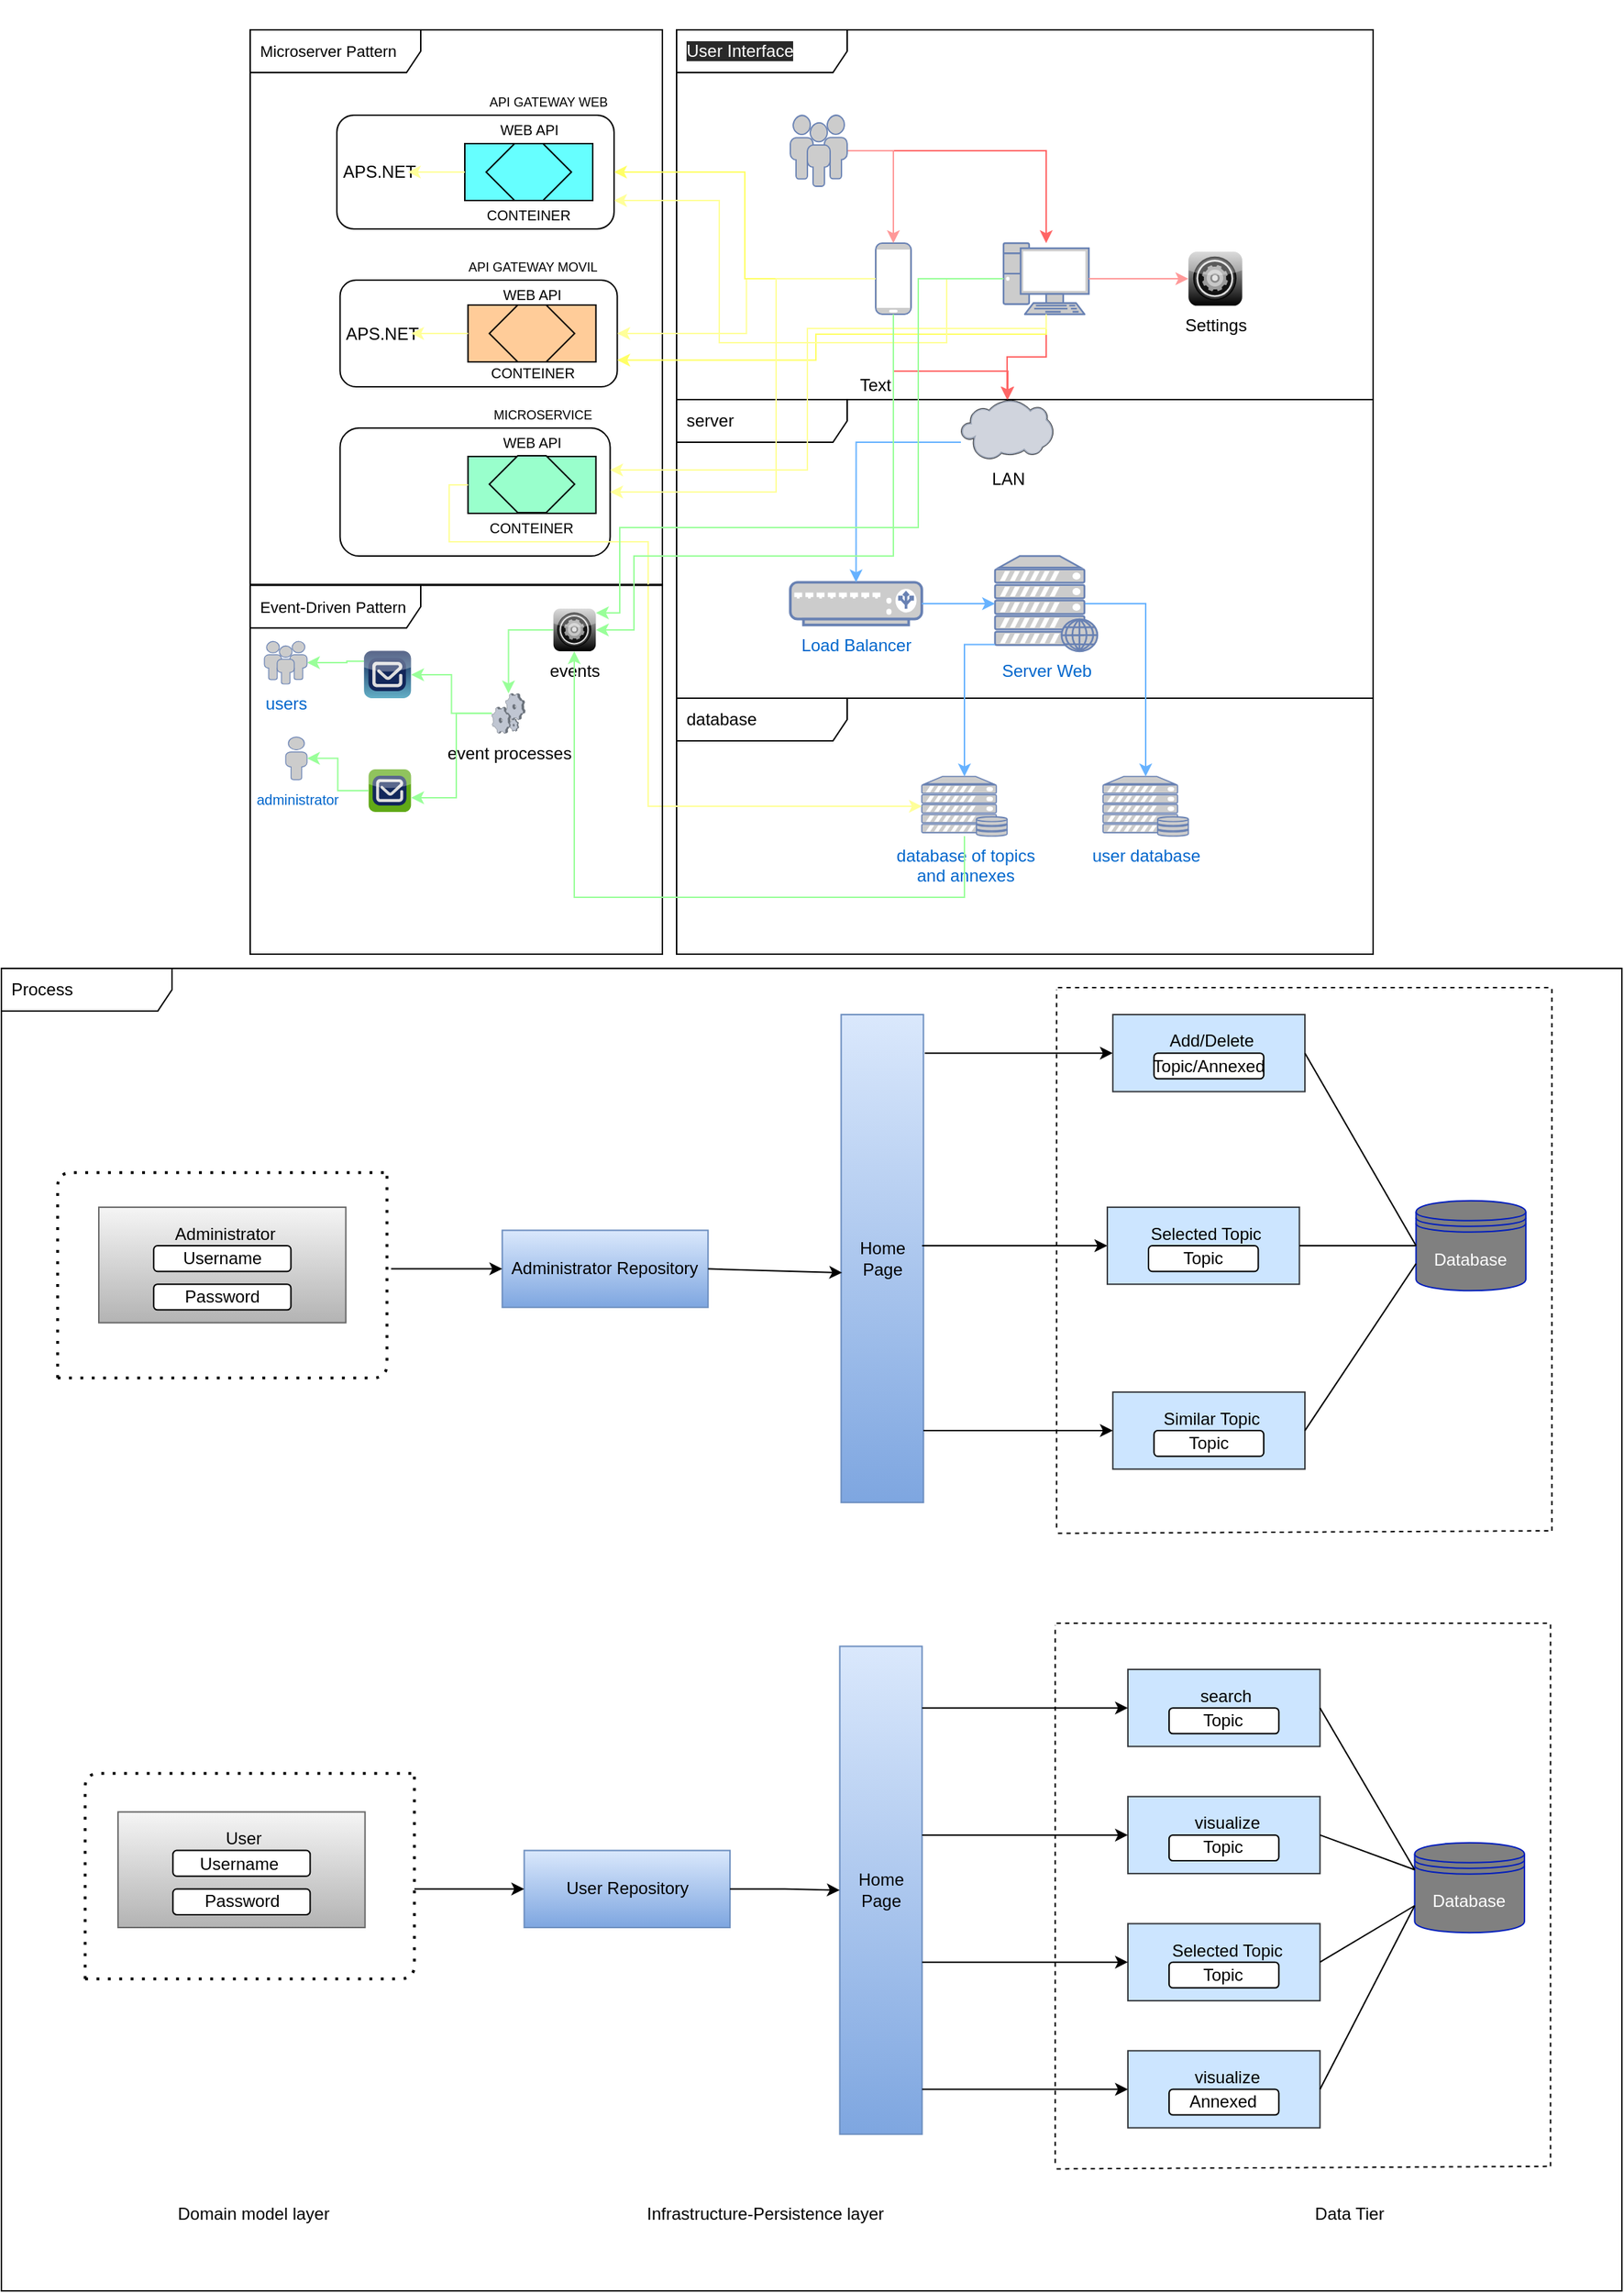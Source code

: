 <mxfile>
    <diagram id="blAD-rnfMB43jVluzgxL" name="Page-1">
        <mxGraphModel dx="309" dy="790" grid="1" gridSize="10" guides="1" tooltips="1" connect="1" arrows="1" fold="1" page="1" pageScale="1" pageWidth="1169" pageHeight="1654" math="0" shadow="0">
            <root>
                <mxCell id="0"/>
                <mxCell id="1" parent="0"/>
                <mxCell id="113" value="" style="group" parent="1" vertex="1" connectable="0">
                    <mxGeometry x="15" y="680" width="1140" height="930" as="geometry"/>
                </mxCell>
                <mxCell id="30" value="Process" style="shape=umlFrame;whiteSpace=wrap;html=1;width=120;height=30;boundedLbl=1;verticalAlign=middle;align=left;spacingLeft=5;" parent="113" vertex="1">
                    <mxGeometry width="1140" height="930" as="geometry"/>
                </mxCell>
                <mxCell id="31" value="Administrator Repository" style="rounded=0;whiteSpace=wrap;html=1;fillColor=#dae8fc;gradientColor=#7ea6e0;strokeColor=#6c8ebf;" parent="113" vertex="1">
                    <mxGeometry x="352.329" y="184.194" width="144.793" height="54.175" as="geometry"/>
                </mxCell>
                <mxCell id="32" value="" style="endArrow=classic;html=1;entryX=0;entryY=0.5;entryDx=0;entryDy=0;" parent="113" target="31" edge="1">
                    <mxGeometry width="50" height="50" relative="1" as="geometry">
                        <mxPoint x="274.141" y="211.282" as="sourcePoint"/>
                        <mxPoint x="503.878" y="366.583" as="targetPoint"/>
                    </mxGeometry>
                </mxCell>
                <mxCell id="34" value="Home Page" style="rounded=0;whiteSpace=wrap;html=1;fillColor=#dae8fc;gradientColor=#7ea6e0;strokeColor=#6c8ebf;" parent="113" vertex="1">
                    <mxGeometry x="590.754" y="32.505" width="57.917" height="343.107" as="geometry"/>
                </mxCell>
                <mxCell id="35" value="" style="endArrow=classic;html=1;exitX=1;exitY=0.5;exitDx=0;exitDy=0;entryX=0.012;entryY=0.529;entryDx=0;entryDy=0;entryPerimeter=0;" parent="113" source="31" target="34" edge="1">
                    <mxGeometry width="50" height="50" relative="1" as="geometry">
                        <mxPoint x="513.531" y="258.233" as="sourcePoint"/>
                        <mxPoint x="589.788" y="232.951" as="targetPoint"/>
                    </mxGeometry>
                </mxCell>
                <mxCell id="36" value="" style="endArrow=classic;html=1;entryX=0;entryY=0.5;entryDx=0;entryDy=0;" parent="113" target="52" edge="1">
                    <mxGeometry width="50" height="50" relative="1" as="geometry">
                        <mxPoint x="649.636" y="59.592" as="sourcePoint"/>
                        <mxPoint x="765.47" y="37.922" as="targetPoint"/>
                    </mxGeometry>
                </mxCell>
                <mxCell id="37" value="" style="endArrow=classic;html=1;entryX=0;entryY=0.5;entryDx=0;entryDy=0;" parent="113" target="60" edge="1">
                    <mxGeometry width="50" height="50" relative="1" as="geometry">
                        <mxPoint x="647.705" y="195.029" as="sourcePoint"/>
                        <mxPoint x="765.47" y="176.068" as="targetPoint"/>
                    </mxGeometry>
                </mxCell>
                <mxCell id="38" value="" style="group" parent="113" vertex="1" connectable="0">
                    <mxGeometry x="39.577" y="143.563" width="231.668" height="144.466" as="geometry"/>
                </mxCell>
                <mxCell id="39" value="" style="endArrow=none;dashed=1;html=1;dashPattern=1 3;strokeWidth=2;" parent="38" edge="1">
                    <mxGeometry width="50" height="50" relative="1" as="geometry">
                        <mxPoint y="144.466" as="sourcePoint"/>
                        <mxPoint x="231.668" as="targetPoint"/>
                        <Array as="points">
                            <mxPoint x="231.668" y="144.466"/>
                        </Array>
                    </mxGeometry>
                </mxCell>
                <mxCell id="40" value="" style="endArrow=none;dashed=1;html=1;dashPattern=1 3;strokeWidth=2;" parent="38" edge="1">
                    <mxGeometry width="50" height="50" relative="1" as="geometry">
                        <mxPoint y="144.466" as="sourcePoint"/>
                        <mxPoint x="231.668" as="targetPoint"/>
                        <Array as="points">
                            <mxPoint/>
                        </Array>
                    </mxGeometry>
                </mxCell>
                <mxCell id="41" value="" style="group" parent="38" vertex="1" connectable="0">
                    <mxGeometry x="28.959" y="24.379" width="173.751" height="81.262" as="geometry"/>
                </mxCell>
                <mxCell id="42" value="" style="rounded=0;whiteSpace=wrap;html=1;gradientColor=#b3b3b3;fillColor=#f5f5f5;strokeColor=#666666;" parent="41" vertex="1">
                    <mxGeometry width="173.751" height="81.262" as="geometry"/>
                </mxCell>
                <mxCell id="43" value="Username" style="rounded=1;whiteSpace=wrap;html=1;" parent="41" vertex="1">
                    <mxGeometry x="38.611" y="27.087" width="96.528" height="18.058" as="geometry"/>
                </mxCell>
                <mxCell id="44" value="Password" style="rounded=1;whiteSpace=wrap;html=1;" parent="41" vertex="1">
                    <mxGeometry x="38.611" y="54.175" width="96.528" height="18.058" as="geometry"/>
                </mxCell>
                <mxCell id="45" value="Administrator" style="text;html=1;align=center;verticalAlign=middle;resizable=0;points=[];autosize=1;strokeColor=none;" parent="41" vertex="1">
                    <mxGeometry x="43.438" y="9.029" width="90" height="20" as="geometry"/>
                </mxCell>
                <mxCell id="46" value="" style="endArrow=none;dashed=1;html=1;" parent="113" edge="1">
                    <mxGeometry width="50" height="50" relative="1" as="geometry">
                        <mxPoint x="742.303" y="393.218" as="sourcePoint"/>
                        <mxPoint x="742.303" y="14.898" as="targetPoint"/>
                    </mxGeometry>
                </mxCell>
                <mxCell id="47" value="" style="endArrow=none;dashed=1;html=1;" parent="113" edge="1">
                    <mxGeometry width="50" height="50" relative="1" as="geometry">
                        <mxPoint x="1090.771" y="395.476" as="sourcePoint"/>
                        <mxPoint x="1090.771" y="13.544" as="targetPoint"/>
                    </mxGeometry>
                </mxCell>
                <mxCell id="48" value="" style="endArrow=none;dashed=1;html=1;" parent="113" edge="1">
                    <mxGeometry width="50" height="50" relative="1" as="geometry">
                        <mxPoint x="743.268" y="397.282" as="sourcePoint"/>
                        <mxPoint x="1090.771" y="395.476" as="targetPoint"/>
                    </mxGeometry>
                </mxCell>
                <mxCell id="49" value="" style="endArrow=none;dashed=1;html=1;" parent="113" edge="1">
                    <mxGeometry width="50" height="50" relative="1" as="geometry">
                        <mxPoint x="743.268" y="13.544" as="sourcePoint"/>
                        <mxPoint x="1090.771" y="13.544" as="targetPoint"/>
                    </mxGeometry>
                </mxCell>
                <mxCell id="50" value="Database&lt;br&gt;" style="shape=datastore;whiteSpace=wrap;html=1;fillColor=#808080;strokeColor=#001DBC;fontColor=#ffffff;" parent="113" vertex="1">
                    <mxGeometry x="995.207" y="163.427" width="77.223" height="63.204" as="geometry"/>
                </mxCell>
                <mxCell id="51" value="" style="group" parent="113" vertex="1" connectable="0">
                    <mxGeometry x="781.88" y="32.505" width="135.14" height="54.175" as="geometry"/>
                </mxCell>
                <mxCell id="52" value="" style="rounded=0;whiteSpace=wrap;html=1;fillColor=#cce5ff;strokeColor=#36393d;" parent="51" vertex="1">
                    <mxGeometry width="135.14" height="54.175" as="geometry"/>
                </mxCell>
                <mxCell id="53" value="Topic/Annexed" style="rounded=1;whiteSpace=wrap;html=1;" parent="51" vertex="1">
                    <mxGeometry x="28.959" y="27.087" width="77.223" height="18.058" as="geometry"/>
                </mxCell>
                <mxCell id="54" value="&lt;font color=&quot;#000000&quot;&gt;Add/Delete&lt;/font&gt;" style="text;html=1;align=center;verticalAlign=middle;resizable=0;points=[];autosize=1;strokeColor=none;" parent="51" vertex="1">
                    <mxGeometry x="32.82" y="9.932" width="72" height="18" as="geometry"/>
                </mxCell>
                <mxCell id="55" value="" style="group" parent="113" vertex="1" connectable="0">
                    <mxGeometry x="781.88" y="297.961" width="135.14" height="54.175" as="geometry"/>
                </mxCell>
                <mxCell id="56" value="" style="rounded=0;whiteSpace=wrap;html=1;fillColor=#cce5ff;strokeColor=#36393d;" parent="55" vertex="1">
                    <mxGeometry width="135.14" height="54.175" as="geometry"/>
                </mxCell>
                <mxCell id="57" value="Topic" style="rounded=1;whiteSpace=wrap;html=1;" parent="55" vertex="1">
                    <mxGeometry x="28.959" y="27.087" width="77.223" height="18.058" as="geometry"/>
                </mxCell>
                <mxCell id="58" value="&lt;font color=&quot;#000000&quot;&gt;Similar Topic&lt;/font&gt;" style="text;html=1;align=center;verticalAlign=middle;resizable=0;points=[];autosize=1;strokeColor=none;" parent="55" vertex="1">
                    <mxGeometry x="28.959" y="9.932" width="81" height="18" as="geometry"/>
                </mxCell>
                <mxCell id="59" value="" style="group" parent="113" vertex="1" connectable="0">
                    <mxGeometry x="778.019" y="167.942" width="135.14" height="54.175" as="geometry"/>
                </mxCell>
                <mxCell id="60" value="" style="rounded=0;whiteSpace=wrap;html=1;fillColor=#cce5ff;strokeColor=#36393d;" parent="59" vertex="1">
                    <mxGeometry width="135.14" height="54.175" as="geometry"/>
                </mxCell>
                <mxCell id="61" value="Topic" style="rounded=1;whiteSpace=wrap;html=1;" parent="59" vertex="1">
                    <mxGeometry x="28.959" y="27.087" width="77.223" height="18.058" as="geometry"/>
                </mxCell>
                <mxCell id="62" value="&lt;font color=&quot;#000000&quot;&gt;Selected Topic&lt;/font&gt;" style="text;html=1;align=center;verticalAlign=middle;resizable=0;points=[];autosize=1;strokeColor=none;" parent="59" vertex="1">
                    <mxGeometry x="24.132" y="9.932" width="90" height="18" as="geometry"/>
                </mxCell>
                <mxCell id="63" value="" style="endArrow=none;html=1;exitX=1;exitY=0.5;exitDx=0;exitDy=0;entryX=0;entryY=0.7;entryDx=0;entryDy=0;" parent="113" source="56" target="50" edge="1">
                    <mxGeometry width="50" height="50" relative="1" as="geometry">
                        <mxPoint x="162.168" y="310.602" as="sourcePoint"/>
                        <mxPoint x="210.432" y="265.456" as="targetPoint"/>
                    </mxGeometry>
                </mxCell>
                <mxCell id="33" style="edgeStyle=orthogonalEdgeStyle;rounded=0;orthogonalLoop=1;jettySize=auto;html=1;entryX=0;entryY=0.5;entryDx=0;entryDy=0;" parent="113" source="34" target="56" edge="1">
                    <mxGeometry relative="1" as="geometry">
                        <Array as="points">
                            <mxPoint x="673.768" y="325.049"/>
                            <mxPoint x="673.768" y="325.049"/>
                        </Array>
                    </mxGeometry>
                </mxCell>
                <mxCell id="64" value="" style="endArrow=none;html=1;exitX=1;exitY=0.5;exitDx=0;exitDy=0;entryX=0;entryY=0.5;entryDx=0;entryDy=0;" parent="113" source="52" target="50" edge="1">
                    <mxGeometry width="50" height="50" relative="1" as="geometry">
                        <mxPoint x="162.168" y="148.078" as="sourcePoint"/>
                        <mxPoint x="196.918" y="208.573" as="targetPoint"/>
                    </mxGeometry>
                </mxCell>
                <mxCell id="65" value="" style="endArrow=none;html=1;exitX=1;exitY=0.5;exitDx=0;exitDy=0;entryX=0;entryY=0.5;entryDx=0;entryDy=0;" parent="113" source="60" target="50" edge="1">
                    <mxGeometry width="50" height="50" relative="1" as="geometry">
                        <mxPoint x="153.48" y="229.34" as="sourcePoint"/>
                        <mxPoint x="201.744" y="184.194" as="targetPoint"/>
                    </mxGeometry>
                </mxCell>
                <mxCell id="67" value="User Repository" style="rounded=0;whiteSpace=wrap;html=1;fillColor=#dae8fc;gradientColor=#7ea6e0;strokeColor=#6c8ebf;" parent="113" vertex="1">
                    <mxGeometry x="367.773" y="620.301" width="144.793" height="54.175" as="geometry"/>
                </mxCell>
                <mxCell id="68" value="" style="group" parent="113" vertex="1" connectable="0">
                    <mxGeometry x="82.049" y="593.214" width="173.751" height="81.262" as="geometry"/>
                </mxCell>
                <mxCell id="69" value="" style="rounded=0;whiteSpace=wrap;html=1;fillColor=#f5f5f5;gradientColor=#b3b3b3;strokeColor=#666666;" parent="68" vertex="1">
                    <mxGeometry width="173.751" height="81.262" as="geometry"/>
                </mxCell>
                <mxCell id="70" value="&lt;pre class=&quot;tw-data-text tw-text-large XcVN5d tw-ta&quot; id=&quot;tw-target-text&quot; dir=&quot;ltr&quot; style=&quot;font-family: inherit ; line-height: 36px ; border: none ; padding: 2px 0.14em 2px 0px ; position: relative ; margin-top: -2px ; margin-bottom: -2px ; resize: none ; overflow: hidden ; width: 270px ; overflow-wrap: break-word&quot;&gt;&lt;span class=&quot;Y2IQFc&quot; lang=&quot;en&quot;&gt;&lt;font style=&quot;font-size: 12px&quot; color=&quot;#000000&quot;&gt;     Username&lt;/font&gt;&lt;/span&gt;&lt;/pre&gt;" style="rounded=1;whiteSpace=wrap;html=1;align=left;" parent="68" vertex="1">
                    <mxGeometry x="38.611" y="27.087" width="96.528" height="18.058" as="geometry"/>
                </mxCell>
                <mxCell id="71" value="Password" style="rounded=1;whiteSpace=wrap;html=1;" parent="68" vertex="1">
                    <mxGeometry x="38.611" y="54.175" width="96.528" height="18.058" as="geometry"/>
                </mxCell>
                <mxCell id="72" value="User" style="text;html=1;align=center;verticalAlign=middle;resizable=0;points=[];autosize=1;strokeColor=none;" parent="68" vertex="1">
                    <mxGeometry x="67.57" y="9.029" width="40" height="20" as="geometry"/>
                </mxCell>
                <mxCell id="77" value="Home Page" style="rounded=0;whiteSpace=wrap;html=1;fillColor=#dae8fc;gradientColor=#7ea6e0;strokeColor=#6c8ebf;" parent="113" vertex="1">
                    <mxGeometry x="589.788" y="476.738" width="57.917" height="343.107" as="geometry"/>
                </mxCell>
                <mxCell id="66" style="edgeStyle=orthogonalEdgeStyle;rounded=0;orthogonalLoop=1;jettySize=auto;html=1;" parent="113" source="67" target="77" edge="1">
                    <mxGeometry relative="1" as="geometry"/>
                </mxCell>
                <mxCell id="78" value="" style="group" parent="113" vertex="1" connectable="0">
                    <mxGeometry x="792.498" y="492.99" width="135.14" height="54.175" as="geometry"/>
                </mxCell>
                <mxCell id="79" value="" style="rounded=0;whiteSpace=wrap;html=1;fillColor=#cce5ff;strokeColor=#36393d;" parent="78" vertex="1">
                    <mxGeometry width="135.14" height="54.175" as="geometry"/>
                </mxCell>
                <mxCell id="80" value="Topic" style="rounded=1;whiteSpace=wrap;html=1;" parent="78" vertex="1">
                    <mxGeometry x="28.959" y="27.087" width="77.223" height="18.058" as="geometry"/>
                </mxCell>
                <mxCell id="81" value="&lt;font color=&quot;#000000&quot;&gt;search&lt;/font&gt;" style="text;html=1;align=center;verticalAlign=middle;resizable=0;points=[];autosize=1;strokeColor=none;" parent="78" vertex="1">
                    <mxGeometry x="41.507" y="9.932" width="54" height="18" as="geometry"/>
                </mxCell>
                <mxCell id="73" style="edgeStyle=orthogonalEdgeStyle;rounded=0;orthogonalLoop=1;jettySize=auto;html=1;entryX=0;entryY=0.5;entryDx=0;entryDy=0;" parent="113" source="77" target="79" edge="1">
                    <mxGeometry relative="1" as="geometry">
                        <Array as="points">
                            <mxPoint x="681.49" y="520.078"/>
                            <mxPoint x="681.49" y="520.078"/>
                        </Array>
                    </mxGeometry>
                </mxCell>
                <mxCell id="82" value="" style="group" parent="113" vertex="1" connectable="0">
                    <mxGeometry x="792.498" y="582.379" width="135.14" height="54.175" as="geometry"/>
                </mxCell>
                <mxCell id="83" value="" style="rounded=0;whiteSpace=wrap;html=1;fillColor=#cce5ff;strokeColor=#36393d;" parent="82" vertex="1">
                    <mxGeometry width="135.14" height="54.175" as="geometry"/>
                </mxCell>
                <mxCell id="84" value="Topic" style="rounded=1;whiteSpace=wrap;html=1;" parent="82" vertex="1">
                    <mxGeometry x="28.959" y="27.087" width="77.223" height="18.058" as="geometry"/>
                </mxCell>
                <mxCell id="85" value="&lt;font color=&quot;#000000&quot;&gt;visualize&lt;/font&gt;" style="text;html=1;align=center;verticalAlign=middle;resizable=0;points=[];autosize=1;strokeColor=none;" parent="82" vertex="1">
                    <mxGeometry x="37.646" y="9.932" width="63" height="18" as="geometry"/>
                </mxCell>
                <mxCell id="74" style="edgeStyle=orthogonalEdgeStyle;rounded=0;orthogonalLoop=1;jettySize=auto;html=1;" parent="113" source="77" target="83" edge="1">
                    <mxGeometry relative="1" as="geometry">
                        <Array as="points">
                            <mxPoint x="707.553" y="609.466"/>
                            <mxPoint x="707.553" y="609.466"/>
                        </Array>
                    </mxGeometry>
                </mxCell>
                <mxCell id="86" value="" style="group" parent="113" vertex="1" connectable="0">
                    <mxGeometry x="792.498" y="761.155" width="135.14" height="54.175" as="geometry"/>
                </mxCell>
                <mxCell id="87" value="" style="rounded=0;whiteSpace=wrap;html=1;fillColor=#cce5ff;strokeColor=#36393d;" parent="86" vertex="1">
                    <mxGeometry width="135.14" height="54.175" as="geometry"/>
                </mxCell>
                <mxCell id="88" value="Annexed" style="rounded=1;whiteSpace=wrap;html=1;" parent="86" vertex="1">
                    <mxGeometry x="28.959" y="27.087" width="77.223" height="18.058" as="geometry"/>
                </mxCell>
                <mxCell id="89" value="&lt;font color=&quot;#000000&quot;&gt;visualize&lt;/font&gt;" style="text;html=1;align=center;verticalAlign=middle;resizable=0;points=[];autosize=1;strokeColor=none;" parent="86" vertex="1">
                    <mxGeometry x="37.646" y="9.932" width="63" height="18" as="geometry"/>
                </mxCell>
                <mxCell id="76" style="edgeStyle=orthogonalEdgeStyle;rounded=0;orthogonalLoop=1;jettySize=auto;html=1;" parent="113" source="77" target="87" edge="1">
                    <mxGeometry relative="1" as="geometry">
                        <Array as="points">
                            <mxPoint x="690.178" y="788.243"/>
                            <mxPoint x="690.178" y="788.243"/>
                        </Array>
                    </mxGeometry>
                </mxCell>
                <mxCell id="90" value="" style="group" parent="113" vertex="1" connectable="0">
                    <mxGeometry x="792.498" y="671.767" width="135.14" height="54.175" as="geometry"/>
                </mxCell>
                <mxCell id="91" value="" style="rounded=0;whiteSpace=wrap;html=1;fillColor=#cce5ff;strokeColor=#36393d;" parent="90" vertex="1">
                    <mxGeometry width="135.14" height="54.175" as="geometry"/>
                </mxCell>
                <mxCell id="92" value="Topic" style="rounded=1;whiteSpace=wrap;html=1;" parent="90" vertex="1">
                    <mxGeometry x="28.959" y="27.087" width="77.223" height="18.058" as="geometry"/>
                </mxCell>
                <mxCell id="93" value="&lt;font color=&quot;#000000&quot;&gt;Selected Topic&lt;/font&gt;" style="text;html=1;align=center;verticalAlign=middle;resizable=0;points=[];autosize=1;strokeColor=none;" parent="90" vertex="1">
                    <mxGeometry x="24.132" y="9.932" width="90" height="18" as="geometry"/>
                </mxCell>
                <mxCell id="75" style="edgeStyle=orthogonalEdgeStyle;rounded=0;orthogonalLoop=1;jettySize=auto;html=1;entryX=0;entryY=0.5;entryDx=0;entryDy=0;" parent="113" source="77" target="91" edge="1">
                    <mxGeometry relative="1" as="geometry">
                        <Array as="points">
                            <mxPoint x="690.178" y="698.854"/>
                            <mxPoint x="690.178" y="698.854"/>
                        </Array>
                    </mxGeometry>
                </mxCell>
                <mxCell id="94" value="" style="group" parent="113" vertex="1" connectable="0">
                    <mxGeometry x="58.882" y="566.126" width="231.668" height="144.466" as="geometry"/>
                </mxCell>
                <mxCell id="95" value="" style="endArrow=none;dashed=1;html=1;dashPattern=1 3;strokeWidth=2;" parent="94" edge="1">
                    <mxGeometry width="50" height="50" relative="1" as="geometry">
                        <mxPoint y="144.466" as="sourcePoint"/>
                        <mxPoint x="231.668" as="targetPoint"/>
                        <Array as="points">
                            <mxPoint/>
                        </Array>
                    </mxGeometry>
                </mxCell>
                <mxCell id="96" value="" style="endArrow=none;dashed=1;html=1;dashPattern=1 3;strokeWidth=2;" parent="94" edge="1">
                    <mxGeometry width="50" height="50" relative="1" as="geometry">
                        <mxPoint y="144.466" as="sourcePoint"/>
                        <mxPoint x="231.668" as="targetPoint"/>
                        <Array as="points">
                            <mxPoint x="231.668" y="144.466"/>
                        </Array>
                    </mxGeometry>
                </mxCell>
                <mxCell id="97" value="" style="group" parent="113" vertex="1" connectable="0">
                    <mxGeometry x="741.338" y="460.485" width="348.467" height="422.563" as="geometry"/>
                </mxCell>
                <mxCell id="98" value="" style="endArrow=none;dashed=1;html=1;" parent="97" edge="1">
                    <mxGeometry width="50" height="50" relative="1" as="geometry">
                        <mxPoint y="379.675" as="sourcePoint"/>
                        <mxPoint y="1.354" as="targetPoint"/>
                    </mxGeometry>
                </mxCell>
                <mxCell id="99" value="" style="endArrow=none;dashed=1;html=1;" parent="97" edge="1">
                    <mxGeometry width="50" height="50" relative="1" as="geometry">
                        <mxPoint x="348.467" y="381.932" as="sourcePoint"/>
                        <mxPoint x="348.467" as="targetPoint"/>
                    </mxGeometry>
                </mxCell>
                <mxCell id="100" value="" style="endArrow=none;dashed=1;html=1;" parent="97" edge="1">
                    <mxGeometry width="50" height="50" relative="1" as="geometry">
                        <mxPoint x="0.965" y="383.738" as="sourcePoint"/>
                        <mxPoint x="348.467" y="381.932" as="targetPoint"/>
                    </mxGeometry>
                </mxCell>
                <mxCell id="101" value="" style="endArrow=none;dashed=1;html=1;" parent="97" edge="1">
                    <mxGeometry width="50" height="50" relative="1" as="geometry">
                        <mxPoint x="0.965" as="sourcePoint"/>
                        <mxPoint x="348.467" as="targetPoint"/>
                    </mxGeometry>
                </mxCell>
                <mxCell id="102" value="Data Tier" style="text;html=1;align=center;verticalAlign=middle;resizable=0;points=[];autosize=1;strokeColor=none;" parent="97" vertex="1">
                    <mxGeometry x="174.716" y="406.311" width="63" height="18" as="geometry"/>
                </mxCell>
                <mxCell id="103" value="Database&lt;br&gt;" style="shape=datastore;whiteSpace=wrap;html=1;fillColor=#808080;strokeColor=#001DBC;fontColor=#ffffff;" parent="97" vertex="1">
                    <mxGeometry x="252.904" y="154.398" width="77.223" height="63.204" as="geometry"/>
                </mxCell>
                <mxCell id="104" value="" style="endArrow=classic;html=1;entryX=0;entryY=0.5;entryDx=0;entryDy=0;" parent="113" target="67" edge="1">
                    <mxGeometry width="50" height="50" relative="1" as="geometry">
                        <mxPoint x="290.55" y="647.388" as="sourcePoint"/>
                        <mxPoint x="356.19" y="639.262" as="targetPoint"/>
                    </mxGeometry>
                </mxCell>
                <mxCell id="105" value="" style="endArrow=none;html=1;exitX=1;exitY=0.5;exitDx=0;exitDy=0;entryX=0;entryY=0.3;entryDx=0;entryDy=0;" parent="113" source="79" target="103" edge="1">
                    <mxGeometry width="50" height="50" relative="1" as="geometry">
                        <mxPoint x="959.492" y="570.641" as="sourcePoint"/>
                        <mxPoint x="1007.756" y="525.495" as="targetPoint"/>
                    </mxGeometry>
                </mxCell>
                <mxCell id="106" value="" style="endArrow=none;html=1;entryX=0;entryY=0.3;entryDx=0;entryDy=0;exitX=1;exitY=0.5;exitDx=0;exitDy=0;" parent="113" source="83" target="103" edge="1">
                    <mxGeometry width="50" height="50" relative="1" as="geometry">
                        <mxPoint x="959.492" y="749.417" as="sourcePoint"/>
                        <mxPoint x="1007.756" y="704.272" as="targetPoint"/>
                    </mxGeometry>
                </mxCell>
                <mxCell id="107" value="" style="endArrow=none;html=1;entryX=0;entryY=0.7;entryDx=0;entryDy=0;exitX=1;exitY=0.5;exitDx=0;exitDy=0;" parent="113" source="91" target="103" edge="1">
                    <mxGeometry width="50" height="50" relative="1" as="geometry">
                        <mxPoint x="959.492" y="814.427" as="sourcePoint"/>
                        <mxPoint x="1007.756" y="769.282" as="targetPoint"/>
                    </mxGeometry>
                </mxCell>
                <mxCell id="108" value="" style="endArrow=none;html=1;entryX=0;entryY=0.7;entryDx=0;entryDy=0;exitX=1;exitY=0.5;exitDx=0;exitDy=0;" parent="113" source="87" target="103" edge="1">
                    <mxGeometry width="50" height="50" relative="1" as="geometry">
                        <mxPoint x="959.492" y="798.175" as="sourcePoint"/>
                        <mxPoint x="1007.756" y="753.029" as="targetPoint"/>
                    </mxGeometry>
                </mxCell>
                <mxCell id="109" value="Infrastructure-Persistence layer" style="text;html=1;align=center;verticalAlign=middle;resizable=0;points=[];autosize=1;strokeColor=none;" parent="113" vertex="1">
                    <mxGeometry x="446.926" y="866.796" width="180" height="18" as="geometry"/>
                </mxCell>
                <mxCell id="110" value="Domain model layer" style="text;html=1;align=center;verticalAlign=middle;resizable=0;points=[];autosize=1;strokeColor=none;" parent="113" vertex="1">
                    <mxGeometry x="118.247" y="866.796" width="117" height="18" as="geometry"/>
                </mxCell>
                <mxCell id="176" value="" style="group" parent="1" vertex="1" connectable="0">
                    <mxGeometry x="190" y="20" width="790" height="650" as="geometry"/>
                </mxCell>
                <mxCell id="115" value="&lt;font style=&quot;font-size: 11px&quot;&gt;Microserver Pattern&lt;/font&gt;" style="shape=umlFrame;whiteSpace=wrap;html=1;width=120;height=30;boundedLbl=1;verticalAlign=middle;align=left;spacingLeft=5;" parent="176" vertex="1">
                    <mxGeometry width="290" height="390" as="geometry"/>
                </mxCell>
                <mxCell id="2" value="&#10;&#10;&lt;span style=&quot;color: rgb(255, 255, 255); font-family: helvetica; font-size: 12px; font-style: normal; font-weight: 400; letter-spacing: normal; text-align: center; text-indent: 0px; text-transform: none; word-spacing: 0px; background-color: rgb(42, 42, 42); display: inline; float: none;&quot;&gt;User Interface&lt;/span&gt;&#10;&#10;" style="shape=umlFrame;whiteSpace=wrap;html=1;width=120;height=30;boundedLbl=1;verticalAlign=middle;align=left;spacingLeft=5;" parent="176" vertex="1">
                    <mxGeometry x="300" width="490" height="260" as="geometry"/>
                </mxCell>
                <mxCell id="3" value="server" style="shape=umlFrame;whiteSpace=wrap;html=1;width=120;height=30;boundedLbl=1;verticalAlign=middle;align=left;spacingLeft=5;" parent="176" vertex="1">
                    <mxGeometry x="300" y="260" width="490" height="210" as="geometry"/>
                </mxCell>
                <mxCell id="4" value="database" style="shape=umlFrame;whiteSpace=wrap;html=1;width=120;height=30;boundedLbl=1;verticalAlign=middle;align=left;spacingLeft=5;" parent="176" vertex="1">
                    <mxGeometry x="300" y="470" width="490" height="180" as="geometry"/>
                </mxCell>
                <mxCell id="5" value="" style="fontColor=#0066CC;verticalAlign=top;verticalLabelPosition=bottom;labelPosition=center;align=center;html=1;outlineConnect=0;fillColor=#CCCCCC;strokeColor=#6881B3;gradientColor=none;gradientDirection=north;strokeWidth=2;shape=mxgraph.networks.mobile;" parent="176" vertex="1">
                    <mxGeometry x="440" y="150" width="25" height="50" as="geometry"/>
                </mxCell>
                <mxCell id="6" value="" style="fontColor=#0066CC;verticalAlign=top;verticalLabelPosition=bottom;labelPosition=center;align=center;html=1;outlineConnect=0;fillColor=#CCCCCC;strokeColor=#6881B3;gradientColor=none;gradientDirection=north;strokeWidth=2;shape=mxgraph.networks.pc;" parent="176" vertex="1">
                    <mxGeometry x="530" y="150" width="60" height="50" as="geometry"/>
                </mxCell>
                <mxCell id="11" style="edgeStyle=orthogonalEdgeStyle;rounded=0;orthogonalLoop=1;jettySize=auto;html=1;strokeColor=#FF6666;" parent="176" source="8" target="6" edge="1">
                    <mxGeometry relative="1" as="geometry"/>
                </mxCell>
                <mxCell id="12" style="edgeStyle=orthogonalEdgeStyle;rounded=0;orthogonalLoop=1;jettySize=auto;html=1;entryX=0.5;entryY=0;entryDx=0;entryDy=0;entryPerimeter=0;strokeColor=#FF9999;" parent="176" source="8" target="5" edge="1">
                    <mxGeometry relative="1" as="geometry"/>
                </mxCell>
                <mxCell id="8" value="&lt;span style=&quot;color: rgb(255 , 255 , 255)&quot;&gt;User Interface&lt;/span&gt;" style="fontColor=#0066CC;verticalAlign=top;verticalLabelPosition=bottom;labelPosition=center;align=center;html=1;outlineConnect=0;fillColor=#CCCCCC;strokeColor=#6881B3;gradientColor=none;gradientDirection=north;strokeWidth=2;shape=mxgraph.networks.users;" parent="176" vertex="1">
                    <mxGeometry x="380" y="60" width="40" height="50" as="geometry"/>
                </mxCell>
                <mxCell id="16" value="&lt;span&gt;Settings&lt;/span&gt;" style="verticalLabelPosition=bottom;aspect=fixed;html=1;verticalAlign=top;strokeColor=none;align=center;outlineConnect=0;shape=mxgraph.citrix.role_storefront;fillColor=#CCCCCC;gradientColor=#000000;gradientDirection=south;" parent="176" vertex="1">
                    <mxGeometry x="660" y="156" width="38" height="38" as="geometry"/>
                </mxCell>
                <mxCell id="17" style="edgeStyle=orthogonalEdgeStyle;rounded=0;orthogonalLoop=1;jettySize=auto;html=1;strokeColor=#FF9999;" parent="176" source="6" target="16" edge="1">
                    <mxGeometry relative="1" as="geometry"/>
                </mxCell>
                <mxCell id="18" value="LAN" style="verticalLabelPosition=bottom;aspect=fixed;html=1;verticalAlign=top;strokeColor=none;align=center;outlineConnect=0;shape=mxgraph.citrix.cloud;" parent="176" vertex="1">
                    <mxGeometry x="500" y="260" width="65" height="42.42" as="geometry"/>
                </mxCell>
                <mxCell id="20" style="edgeStyle=orthogonalEdgeStyle;rounded=0;orthogonalLoop=1;jettySize=auto;html=1;strokeColor=#FF6666;" parent="176" source="5" target="18" edge="1">
                    <mxGeometry relative="1" as="geometry">
                        <Array as="points">
                            <mxPoint x="453" y="240"/>
                            <mxPoint x="533" y="240"/>
                        </Array>
                    </mxGeometry>
                </mxCell>
                <mxCell id="21" style="edgeStyle=orthogonalEdgeStyle;rounded=0;orthogonalLoop=1;jettySize=auto;html=1;strokeColor=#FF6666;" parent="176" source="6" target="18" edge="1">
                    <mxGeometry relative="1" as="geometry"/>
                </mxCell>
                <mxCell id="19" value="Load Balancer" style="fontColor=#0066CC;verticalAlign=top;verticalLabelPosition=bottom;labelPosition=center;align=center;html=1;outlineConnect=0;fillColor=#CCCCCC;strokeColor=#6881B3;gradientColor=none;gradientDirection=north;strokeWidth=2;shape=mxgraph.networks.load_balancer;" parent="176" vertex="1">
                    <mxGeometry x="380" y="388.5" width="92.5" height="30" as="geometry"/>
                </mxCell>
                <mxCell id="22" style="edgeStyle=orthogonalEdgeStyle;rounded=0;orthogonalLoop=1;jettySize=auto;html=1;entryX=0.5;entryY=0;entryDx=0;entryDy=0;entryPerimeter=0;strokeColor=#66B2FF;" parent="176" source="18" target="19" edge="1">
                    <mxGeometry relative="1" as="geometry">
                        <Array as="points">
                            <mxPoint x="533" y="290"/>
                            <mxPoint x="426" y="290"/>
                        </Array>
                    </mxGeometry>
                </mxCell>
                <mxCell id="25" value="Server Web" style="fontColor=#0066CC;verticalAlign=top;verticalLabelPosition=bottom;labelPosition=center;align=center;html=1;outlineConnect=0;fillColor=#CCCCCC;strokeColor=#6881B3;gradientColor=none;gradientDirection=north;strokeWidth=2;shape=mxgraph.networks.web_server;" parent="176" vertex="1">
                    <mxGeometry x="524" y="370" width="72" height="67" as="geometry"/>
                </mxCell>
                <mxCell id="26" style="edgeStyle=orthogonalEdgeStyle;rounded=0;orthogonalLoop=1;jettySize=auto;html=1;strokeColor=#66B2FF;" parent="176" source="19" target="25" edge="1">
                    <mxGeometry relative="1" as="geometry"/>
                </mxCell>
                <mxCell id="27" value="database of topics &lt;br&gt;and annexes" style="fontColor=#0066CC;verticalAlign=top;verticalLabelPosition=bottom;labelPosition=center;align=center;html=1;outlineConnect=0;fillColor=#CCCCCC;strokeColor=#6881B3;gradientColor=none;gradientDirection=north;strokeWidth=2;shape=mxgraph.networks.server_storage;" parent="176" vertex="1">
                    <mxGeometry x="472.5" y="525" width="60" height="42" as="geometry"/>
                </mxCell>
                <mxCell id="112" style="edgeStyle=orthogonalEdgeStyle;rounded=0;orthogonalLoop=1;jettySize=auto;html=1;exitX=0;exitY=0.93;exitDx=0;exitDy=0;exitPerimeter=0;strokeColor=#66B2FF;" parent="176" source="25" target="27" edge="1">
                    <mxGeometry relative="1" as="geometry"/>
                </mxCell>
                <mxCell id="28" value="user database" style="fontColor=#0066CC;verticalAlign=top;verticalLabelPosition=bottom;labelPosition=center;align=center;html=1;outlineConnect=0;fillColor=#CCCCCC;strokeColor=#6881B3;gradientColor=none;gradientDirection=north;strokeWidth=2;shape=mxgraph.networks.server_storage;" parent="176" vertex="1">
                    <mxGeometry x="600" y="525" width="60" height="42" as="geometry"/>
                </mxCell>
                <mxCell id="111" style="edgeStyle=orthogonalEdgeStyle;rounded=0;orthogonalLoop=1;jettySize=auto;html=1;exitX=0.88;exitY=0.5;exitDx=0;exitDy=0;exitPerimeter=0;strokeColor=#66B2FF;" parent="176" source="25" target="28" edge="1">
                    <mxGeometry relative="1" as="geometry"/>
                </mxCell>
                <mxCell id="120" value="Text" style="text;html=1;strokeColor=none;fillColor=none;align=center;verticalAlign=middle;whiteSpace=wrap;rounded=0;" parent="176" vertex="1">
                    <mxGeometry x="420" y="240" width="40" height="20" as="geometry"/>
                </mxCell>
                <mxCell id="145" value="" style="group" parent="176" vertex="1" connectable="0">
                    <mxGeometry x="63.25" y="156" width="203.5" height="95" as="geometry"/>
                </mxCell>
                <mxCell id="138" value="" style="rounded=1;whiteSpace=wrap;html=1;" parent="145" vertex="1">
                    <mxGeometry y="20" width="195" height="75" as="geometry"/>
                </mxCell>
                <mxCell id="130" value="" style="group" parent="145" vertex="1" connectable="0">
                    <mxGeometry x="90" y="37.5" width="90" height="40" as="geometry"/>
                </mxCell>
                <mxCell id="131" value="" style="rounded=0;whiteSpace=wrap;html=1;fillColor=#FFCC99;" parent="130" vertex="1">
                    <mxGeometry width="90" height="40" as="geometry"/>
                </mxCell>
                <mxCell id="132" value="" style="shape=hexagon;perimeter=hexagonPerimeter2;whiteSpace=wrap;html=1;fixedSize=1;fillColor=#FFCC99;" parent="130" vertex="1">
                    <mxGeometry x="15" width="60" height="40" as="geometry"/>
                </mxCell>
                <mxCell id="139" value="APS.NET" style="text;html=1;strokeColor=none;fillColor=none;align=center;verticalAlign=middle;whiteSpace=wrap;rounded=0;" parent="145" vertex="1">
                    <mxGeometry x="10" y="47.5" width="40" height="20" as="geometry"/>
                </mxCell>
                <mxCell id="140" value="" style="endArrow=classic;html=1;entryX=1;entryY=0.5;entryDx=0;entryDy=0;exitX=0;exitY=0.5;exitDx=0;exitDy=0;strokeColor=#FFFF99;" parent="145" source="131" target="139" edge="1">
                    <mxGeometry width="50" height="50" relative="1" as="geometry">
                        <mxPoint x="100" y="-60" as="sourcePoint"/>
                        <mxPoint x="60" y="-60" as="targetPoint"/>
                        <Array as="points"/>
                    </mxGeometry>
                </mxCell>
                <mxCell id="141" value="&lt;span&gt;&lt;font style=&quot;font-size: 10px&quot;&gt;WEB API&lt;/font&gt;&lt;/span&gt;" style="text;html=1;strokeColor=none;fillColor=none;align=center;verticalAlign=middle;whiteSpace=wrap;rounded=0;" parent="145" vertex="1">
                    <mxGeometry x="108" y="20" width="55" height="20" as="geometry"/>
                </mxCell>
                <mxCell id="142" value="&lt;span&gt;&lt;font style=&quot;font-size: 10px&quot;&gt;CONTEINER&lt;/font&gt;&lt;/span&gt;" style="text;html=1;strokeColor=none;fillColor=none;align=center;verticalAlign=middle;whiteSpace=wrap;rounded=0;" parent="145" vertex="1">
                    <mxGeometry x="115.5" y="75" width="40" height="20" as="geometry"/>
                </mxCell>
                <mxCell id="143" value="&lt;span style=&quot;font-size: 9px&quot;&gt;API GATEWAY MOVIL&lt;/span&gt;" style="text;html=1;strokeColor=none;fillColor=none;align=center;verticalAlign=middle;whiteSpace=wrap;rounded=0;" parent="145" vertex="1">
                    <mxGeometry x="67.5" width="136" height="20" as="geometry"/>
                </mxCell>
                <mxCell id="154" style="edgeStyle=orthogonalEdgeStyle;rounded=0;orthogonalLoop=1;jettySize=auto;html=1;entryX=1;entryY=0.5;entryDx=0;entryDy=0;strokeColor=#FFFF99;" parent="176" source="5" target="138" edge="1">
                    <mxGeometry relative="1" as="geometry"/>
                </mxCell>
                <mxCell id="155" style="edgeStyle=orthogonalEdgeStyle;rounded=0;orthogonalLoop=1;jettySize=auto;html=1;entryX=1;entryY=0.75;entryDx=0;entryDy=0;strokeColor=#FFFF66;" parent="176" source="6" target="138" edge="1">
                    <mxGeometry relative="1" as="geometry">
                        <Array as="points">
                            <mxPoint x="560" y="214"/>
                            <mxPoint x="398" y="214"/>
                            <mxPoint x="398" y="232"/>
                        </Array>
                    </mxGeometry>
                </mxCell>
                <mxCell id="146" value="" style="group" parent="176" vertex="1" connectable="0">
                    <mxGeometry x="61" y="40" width="208" height="100" as="geometry"/>
                </mxCell>
                <mxCell id="133" value="" style="rounded=1;whiteSpace=wrap;html=1;" parent="146" vertex="1">
                    <mxGeometry y="20" width="195" height="80" as="geometry"/>
                </mxCell>
                <mxCell id="127" value="" style="group" parent="146" vertex="1" connectable="0">
                    <mxGeometry x="90" y="40" width="90" height="40" as="geometry"/>
                </mxCell>
                <mxCell id="128" value="" style="rounded=0;whiteSpace=wrap;html=1;fillColor=#66FFFF;" parent="127" vertex="1">
                    <mxGeometry width="90" height="40" as="geometry"/>
                </mxCell>
                <mxCell id="129" value="" style="shape=hexagon;perimeter=hexagonPerimeter2;whiteSpace=wrap;html=1;fixedSize=1;fillColor=#66FFFF;" parent="127" vertex="1">
                    <mxGeometry x="15" width="60" height="40" as="geometry"/>
                </mxCell>
                <mxCell id="134" value="&lt;span&gt;&lt;font style=&quot;font-size: 10px&quot;&gt;CONTEINER&lt;/font&gt;&lt;/span&gt;" style="text;html=1;strokeColor=none;fillColor=none;align=center;verticalAlign=middle;whiteSpace=wrap;rounded=0;" parent="146" vertex="1">
                    <mxGeometry x="115" y="80" width="40" height="20" as="geometry"/>
                </mxCell>
                <mxCell id="135" value="&lt;span&gt;&lt;font style=&quot;font-size: 10px&quot;&gt;WEB API&lt;/font&gt;&lt;/span&gt;" style="text;html=1;strokeColor=none;fillColor=none;align=center;verticalAlign=middle;whiteSpace=wrap;rounded=0;" parent="146" vertex="1">
                    <mxGeometry x="108" y="20" width="55" height="20" as="geometry"/>
                </mxCell>
                <mxCell id="136" value="APS.NET" style="text;html=1;strokeColor=none;fillColor=none;align=center;verticalAlign=middle;whiteSpace=wrap;rounded=0;" parent="146" vertex="1">
                    <mxGeometry x="10" y="50" width="40" height="20" as="geometry"/>
                </mxCell>
                <mxCell id="137" value="" style="endArrow=classic;html=1;entryX=1;entryY=0.5;entryDx=0;entryDy=0;exitX=0;exitY=0.5;exitDx=0;exitDy=0;strokeColor=#FFFF99;" parent="146" source="128" target="136" edge="1">
                    <mxGeometry width="50" height="50" relative="1" as="geometry">
                        <mxPoint x="30" y="100" as="sourcePoint"/>
                        <mxPoint x="80" y="50" as="targetPoint"/>
                    </mxGeometry>
                </mxCell>
                <mxCell id="144" value="&lt;span&gt;&lt;font style=&quot;font-size: 9px&quot;&gt;API GATEWAY WEB&lt;/font&gt;&lt;/span&gt;" style="text;html=1;strokeColor=none;fillColor=none;align=center;verticalAlign=middle;whiteSpace=wrap;rounded=0;" parent="146" vertex="1">
                    <mxGeometry x="90" width="118" height="20" as="geometry"/>
                </mxCell>
                <mxCell id="152" style="edgeStyle=orthogonalEdgeStyle;rounded=0;orthogonalLoop=1;jettySize=auto;html=1;entryX=1;entryY=0.5;entryDx=0;entryDy=0;strokeColor=#FFFF66;" parent="176" source="5" target="133" edge="1">
                    <mxGeometry relative="1" as="geometry"/>
                </mxCell>
                <mxCell id="153" style="edgeStyle=orthogonalEdgeStyle;rounded=0;orthogonalLoop=1;jettySize=auto;html=1;exitX=0;exitY=0.5;exitDx=0;exitDy=0;exitPerimeter=0;entryX=1;entryY=0.75;entryDx=0;entryDy=0;strokeColor=#FFFF99;" parent="176" source="6" target="133" edge="1">
                    <mxGeometry relative="1" as="geometry">
                        <Array as="points">
                            <mxPoint x="490" y="175"/>
                            <mxPoint x="490" y="220"/>
                            <mxPoint x="330" y="220"/>
                            <mxPoint x="330" y="120"/>
                        </Array>
                    </mxGeometry>
                </mxCell>
                <mxCell id="147" value="" style="group" parent="176" vertex="1" connectable="0">
                    <mxGeometry x="63.25" y="260" width="190" height="110" as="geometry"/>
                </mxCell>
                <mxCell id="119" value="" style="rounded=1;whiteSpace=wrap;html=1;" parent="147" vertex="1">
                    <mxGeometry y="20" width="190" height="90" as="geometry"/>
                </mxCell>
                <mxCell id="116" value="" style="group" parent="147" vertex="1" connectable="0">
                    <mxGeometry x="90" y="40" width="90" height="40" as="geometry"/>
                </mxCell>
                <mxCell id="117" value="" style="rounded=0;whiteSpace=wrap;html=1;fillColor=#99FFCC;" parent="116" vertex="1">
                    <mxGeometry width="90" height="40" as="geometry"/>
                </mxCell>
                <mxCell id="118" value="" style="shape=hexagon;perimeter=hexagonPerimeter2;whiteSpace=wrap;html=1;fixedSize=1;fillColor=#99FFCC;" parent="116" vertex="1">
                    <mxGeometry x="15" y="-0.5" width="60" height="40" as="geometry"/>
                </mxCell>
                <mxCell id="121" value="&lt;span&gt;&lt;font style=&quot;font-size: 10px&quot;&gt;WEB API&lt;/font&gt;&lt;/span&gt;" style="text;html=1;strokeColor=none;fillColor=none;align=center;verticalAlign=middle;whiteSpace=wrap;rounded=0;" parent="147" vertex="1">
                    <mxGeometry x="107.5" y="20" width="55" height="20" as="geometry"/>
                </mxCell>
                <mxCell id="122" value="&lt;span&gt;&lt;font style=&quot;font-size: 10px&quot;&gt;CONTEINER&lt;/font&gt;&lt;/span&gt;" style="text;html=1;strokeColor=none;fillColor=none;align=center;verticalAlign=middle;whiteSpace=wrap;rounded=0;" parent="147" vertex="1">
                    <mxGeometry x="115" y="80" width="40" height="20" as="geometry"/>
                </mxCell>
                <mxCell id="124" value="&lt;span&gt;&lt;font style=&quot;font-size: 9px&quot;&gt;MICROSERVICE&lt;/font&gt;&lt;/span&gt;" style="text;html=1;strokeColor=none;fillColor=none;align=center;verticalAlign=middle;whiteSpace=wrap;rounded=0;" parent="147" vertex="1">
                    <mxGeometry x="123" width="40" height="20" as="geometry"/>
                </mxCell>
                <mxCell id="156" style="edgeStyle=orthogonalEdgeStyle;rounded=0;orthogonalLoop=1;jettySize=auto;html=1;entryX=1;entryY=0.5;entryDx=0;entryDy=0;strokeColor=#FFFF99;" parent="176" source="5" target="119" edge="1">
                    <mxGeometry relative="1" as="geometry">
                        <Array as="points">
                            <mxPoint x="370" y="175"/>
                            <mxPoint x="370" y="325"/>
                        </Array>
                    </mxGeometry>
                </mxCell>
                <mxCell id="157" style="edgeStyle=orthogonalEdgeStyle;rounded=0;orthogonalLoop=1;jettySize=auto;html=1;entryX=1;entryY=0.328;entryDx=0;entryDy=0;entryPerimeter=0;strokeColor=#FFFF99;" parent="176" source="6" target="119" edge="1">
                    <mxGeometry relative="1" as="geometry">
                        <Array as="points">
                            <mxPoint x="560" y="210"/>
                            <mxPoint x="392" y="210"/>
                            <mxPoint x="392" y="310"/>
                        </Array>
                    </mxGeometry>
                </mxCell>
                <mxCell id="150" style="edgeStyle=orthogonalEdgeStyle;rounded=0;orthogonalLoop=1;jettySize=auto;html=1;exitX=0;exitY=0.5;exitDx=0;exitDy=0;entryX=0;entryY=0.5;entryDx=0;entryDy=0;entryPerimeter=0;strokeColor=#FFFF99;" parent="176" source="117" target="27" edge="1">
                    <mxGeometry relative="1" as="geometry">
                        <Array as="points">
                            <mxPoint x="140" y="320"/>
                            <mxPoint x="140" y="360"/>
                            <mxPoint x="280" y="360"/>
                            <mxPoint x="280" y="546"/>
                        </Array>
                    </mxGeometry>
                </mxCell>
                <mxCell id="158" value="&lt;font style=&quot;font-size: 11px&quot;&gt;Event&lt;/font&gt;-&lt;font style=&quot;font-size: 11px&quot;&gt;Driven&lt;/font&gt; &lt;font style=&quot;font-size: 11px&quot;&gt;Pattern&lt;/font&gt;" style="shape=umlFrame;whiteSpace=wrap;html=1;width=120;height=30;boundedLbl=1;verticalAlign=middle;align=left;spacingLeft=5;" parent="176" vertex="1">
                    <mxGeometry y="390.64" width="290" height="259.36" as="geometry"/>
                </mxCell>
                <mxCell id="160" value="" style="verticalLabelPosition=bottom;aspect=fixed;html=1;verticalAlign=top;strokeColor=none;align=center;outlineConnect=0;shape=mxgraph.citrix.worxmail;fillColor=#112356;gradientColor=#63AFC6;gradientDirection=south;" parent="176" vertex="1">
                    <mxGeometry x="80" y="436.75" width="33.25" height="33.25" as="geometry"/>
                </mxCell>
                <mxCell id="161" style="edgeStyle=orthogonalEdgeStyle;rounded=0;orthogonalLoop=1;jettySize=auto;html=1;strokeColor=#99FF99;" parent="176" source="163" target="160" edge="1">
                    <mxGeometry relative="1" as="geometry"/>
                </mxCell>
                <mxCell id="163" value="event processes" style="verticalLabelPosition=bottom;aspect=fixed;html=1;verticalAlign=top;strokeColor=none;align=center;outlineConnect=0;shape=mxgraph.citrix.process;" parent="176" vertex="1">
                    <mxGeometry x="170" y="466.61" width="23.54" height="28.06" as="geometry"/>
                </mxCell>
                <mxCell id="164" style="edgeStyle=orthogonalEdgeStyle;rounded=0;orthogonalLoop=1;jettySize=auto;html=1;strokeColor=#99FF99;" parent="176" source="165" target="163" edge="1">
                    <mxGeometry relative="1" as="geometry"/>
                </mxCell>
                <mxCell id="165" value="events" style="verticalLabelPosition=bottom;aspect=fixed;html=1;verticalAlign=top;strokeColor=none;align=center;outlineConnect=0;shape=mxgraph.citrix.role_storefront;fillColor=#CCCCCC;gradientColor=#000000;gradientDirection=south;" parent="176" vertex="1">
                    <mxGeometry x="213.25" y="407" width="30" height="30" as="geometry"/>
                </mxCell>
                <mxCell id="175" style="edgeStyle=orthogonalEdgeStyle;rounded=0;orthogonalLoop=1;jettySize=auto;html=1;strokeColor=#99FF99;" parent="176" source="5" target="165" edge="1">
                    <mxGeometry relative="1" as="geometry">
                        <Array as="points">
                            <mxPoint x="453" y="370"/>
                            <mxPoint x="270" y="370"/>
                            <mxPoint x="270" y="422"/>
                        </Array>
                    </mxGeometry>
                </mxCell>
                <mxCell id="174" style="edgeStyle=orthogonalEdgeStyle;rounded=0;orthogonalLoop=1;jettySize=auto;html=1;strokeColor=#99FF99;" parent="176" source="6" target="165" edge="1">
                    <mxGeometry relative="1" as="geometry">
                        <Array as="points">
                            <mxPoint x="470" y="175"/>
                            <mxPoint x="470" y="350"/>
                            <mxPoint x="260" y="350"/>
                            <mxPoint x="260" y="410"/>
                        </Array>
                    </mxGeometry>
                </mxCell>
                <mxCell id="173" style="edgeStyle=orthogonalEdgeStyle;rounded=0;orthogonalLoop=1;jettySize=auto;html=1;strokeColor=#99FF99;" parent="176" source="27" target="165" edge="1">
                    <mxGeometry relative="1" as="geometry">
                        <Array as="points">
                            <mxPoint x="503" y="610"/>
                            <mxPoint x="228" y="610"/>
                        </Array>
                    </mxGeometry>
                </mxCell>
                <mxCell id="167" value="" style="verticalLabelPosition=bottom;aspect=fixed;html=1;verticalAlign=top;strokeColor=#2D7600;align=center;outlineConnect=0;shape=mxgraph.citrix.worxmail;fillColor=#60a917;gradientDirection=south;fontColor=#ffffff;" parent="176" vertex="1">
                    <mxGeometry x="83.25" y="520" width="30" height="30" as="geometry"/>
                </mxCell>
                <mxCell id="162" style="edgeStyle=orthogonalEdgeStyle;rounded=0;orthogonalLoop=1;jettySize=auto;html=1;strokeColor=#99FF99;" parent="176" source="163" target="167" edge="1">
                    <mxGeometry relative="1" as="geometry">
                        <Array as="points">
                            <mxPoint x="145" y="540"/>
                        </Array>
                    </mxGeometry>
                </mxCell>
                <mxCell id="168" value="&lt;font style=&quot;font-size: 12px&quot;&gt;users&lt;/font&gt;" style="fontColor=#0066CC;verticalAlign=top;verticalLabelPosition=bottom;labelPosition=center;align=center;html=1;outlineConnect=0;fillColor=#CCCCCC;strokeColor=#6881B3;gradientColor=none;gradientDirection=north;strokeWidth=2;shape=mxgraph.networks.users;" parent="176" vertex="1">
                    <mxGeometry x="10" y="430" width="30" height="30" as="geometry"/>
                </mxCell>
                <mxCell id="170" style="edgeStyle=orthogonalEdgeStyle;rounded=0;orthogonalLoop=1;jettySize=auto;html=1;entryX=1;entryY=0.5;entryDx=0;entryDy=0;entryPerimeter=0;strokeColor=#99FF99;" parent="176" source="160" target="168" edge="1">
                    <mxGeometry relative="1" as="geometry">
                        <Array as="points">
                            <mxPoint x="87" y="444"/>
                            <mxPoint x="68" y="444"/>
                            <mxPoint x="68" y="435"/>
                        </Array>
                    </mxGeometry>
                </mxCell>
                <mxCell id="169" value="&lt;font style=&quot;font-size: 10px&quot;&gt;administrator&lt;/font&gt;" style="fontColor=#0066CC;verticalAlign=top;verticalLabelPosition=bottom;labelPosition=center;align=center;html=1;outlineConnect=0;fillColor=#CCCCCC;strokeColor=#6881B3;gradientColor=none;gradientDirection=north;strokeWidth=2;shape=mxgraph.networks.user_male;" parent="176" vertex="1">
                    <mxGeometry x="25" y="497.27" width="15" height="30" as="geometry"/>
                </mxCell>
                <mxCell id="172" style="edgeStyle=orthogonalEdgeStyle;rounded=0;orthogonalLoop=1;jettySize=auto;html=1;entryX=1;entryY=0.5;entryDx=0;entryDy=0;entryPerimeter=0;strokeColor=#99FF99;" parent="176" source="167" target="169" edge="1">
                    <mxGeometry relative="1" as="geometry"/>
                </mxCell>
            </root>
        </mxGraphModel>
    </diagram>
</mxfile>